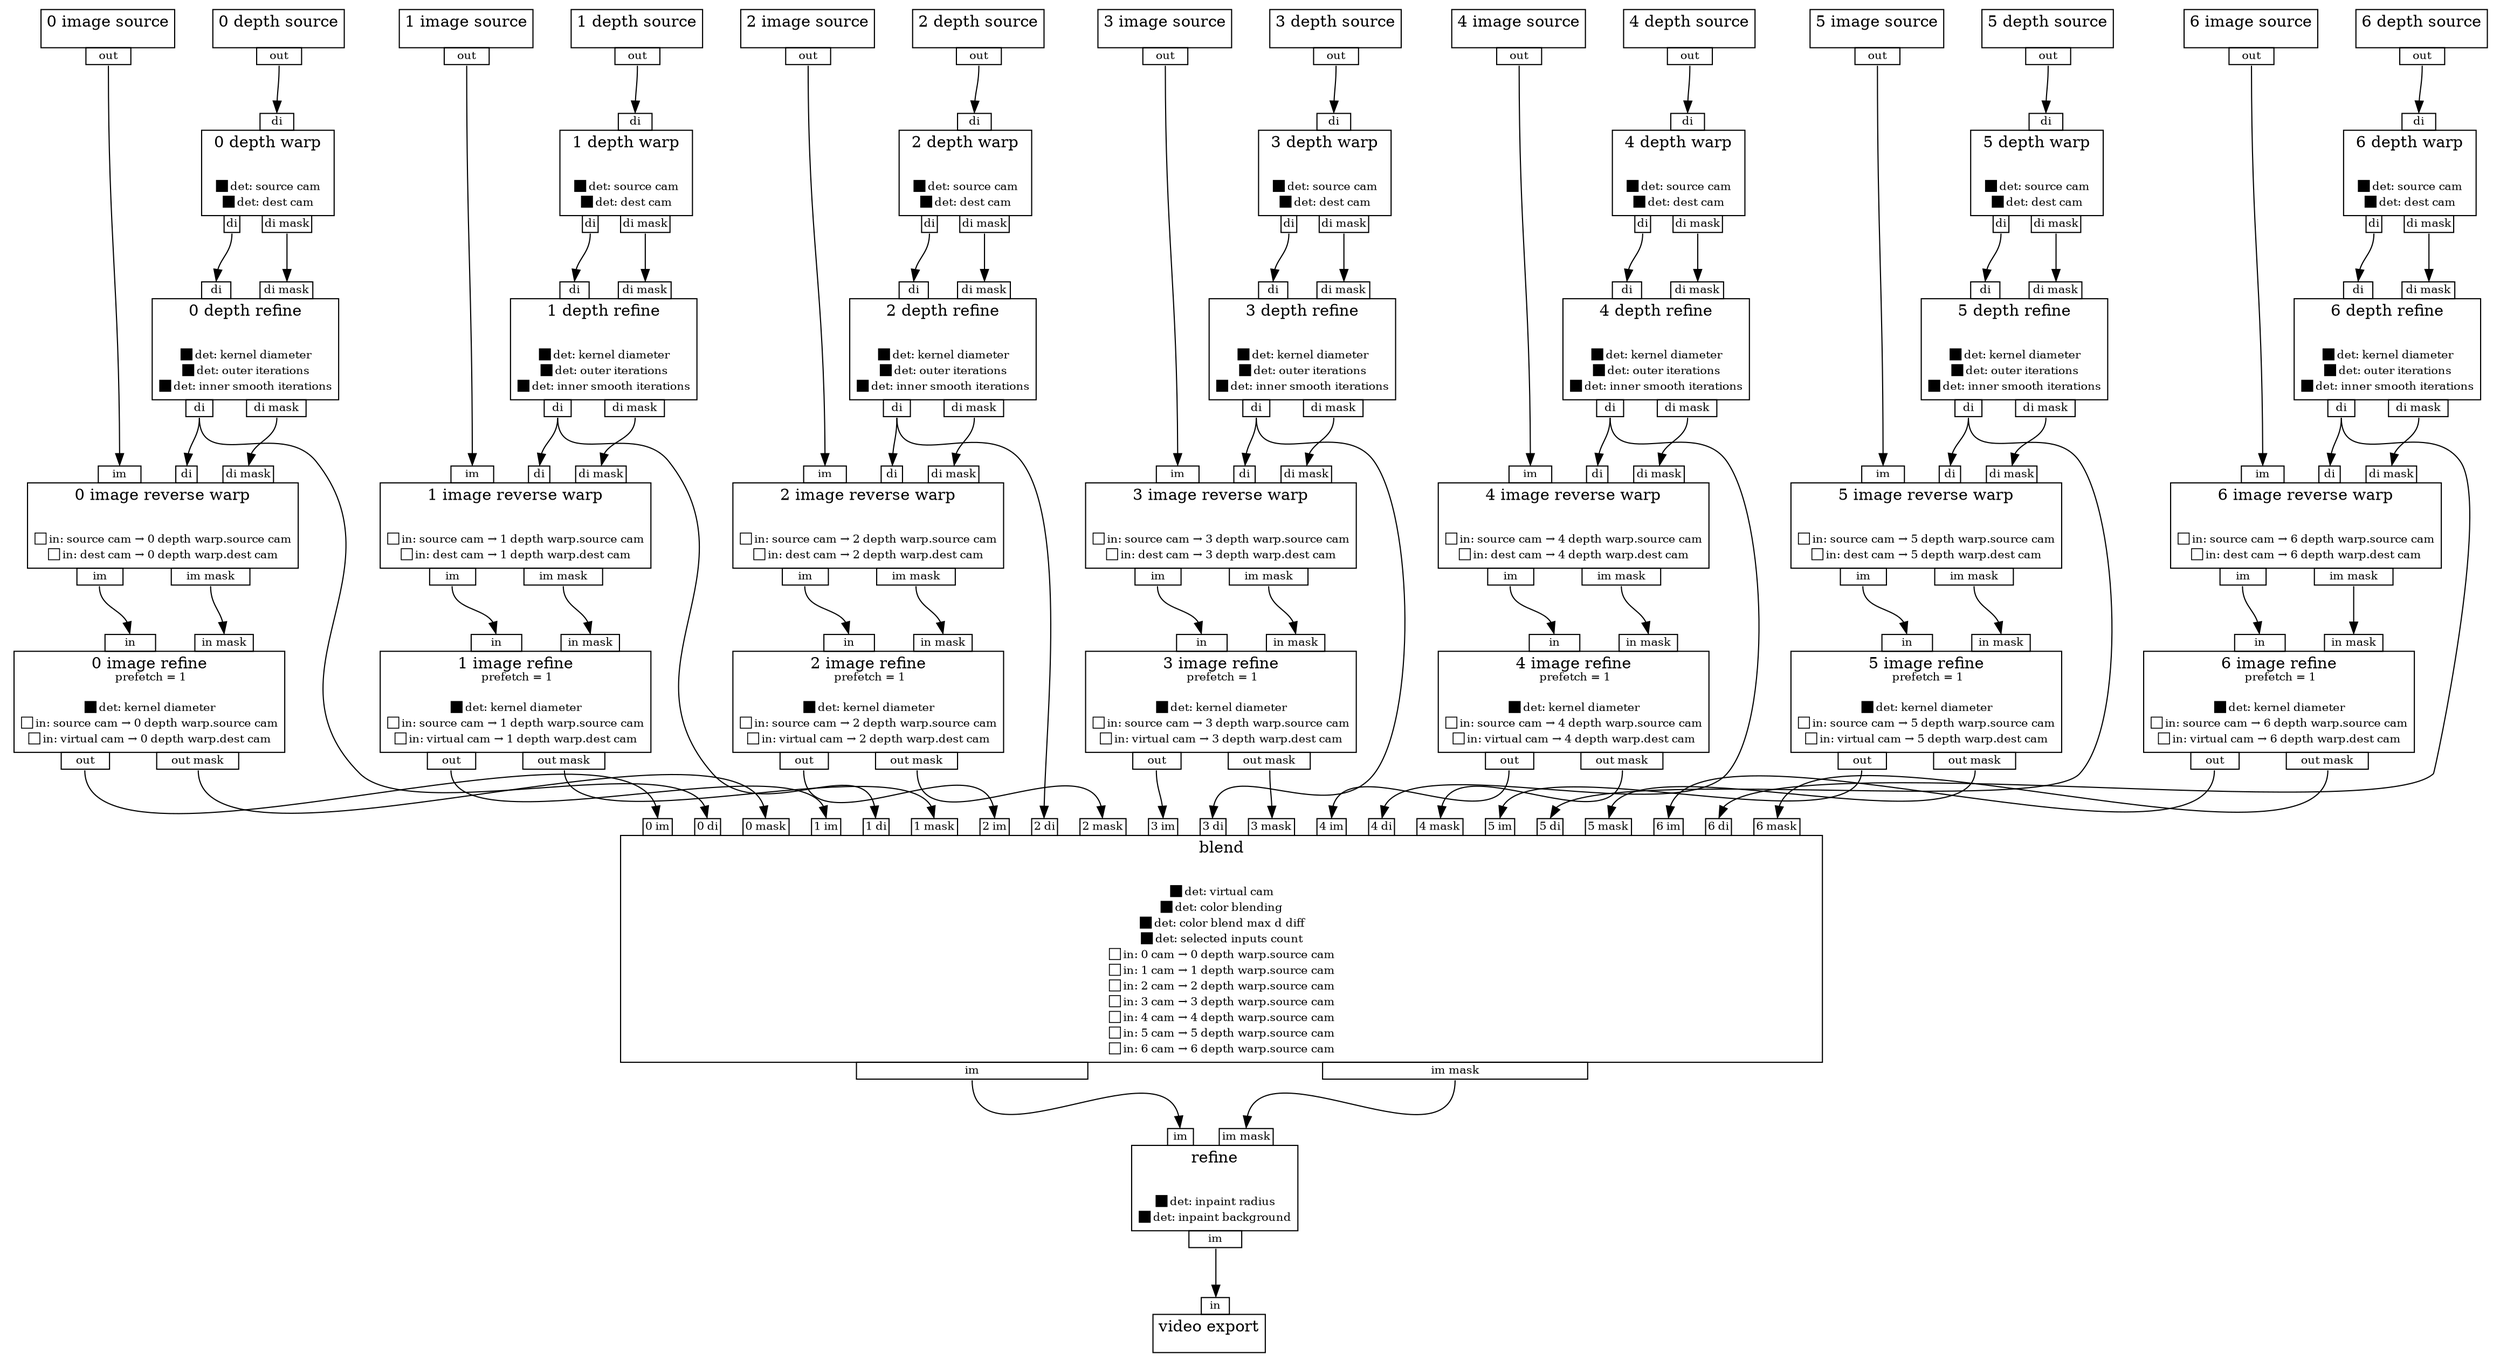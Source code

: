 digraph G{
	rankdir=TB
	filter0 [shape=plaintext label=<
<TABLE BORDER="0" CELLBORDER="0" CELLSPACING="0" CELLPADDING="0"><TR><TD WIDTH="20"></TD><TD BORDER="1" CELLPADDING="1" PORT="in1"><FONT POINT-SIZE="10">0 im</FONT></TD><TD WIDTH="20"></TD><TD BORDER="1" CELLPADDING="1" PORT="in2"><FONT POINT-SIZE="10">0 di</FONT></TD><TD WIDTH="20"></TD><TD BORDER="1" CELLPADDING="1" PORT="in3"><FONT POINT-SIZE="10">0 mask</FONT></TD><TD WIDTH="20"></TD><TD BORDER="1" CELLPADDING="1" PORT="in4"><FONT POINT-SIZE="10">1 im</FONT></TD><TD WIDTH="20"></TD><TD BORDER="1" CELLPADDING="1" PORT="in5"><FONT POINT-SIZE="10">1 di</FONT></TD><TD WIDTH="20"></TD><TD BORDER="1" CELLPADDING="1" PORT="in6"><FONT POINT-SIZE="10">1 mask</FONT></TD><TD WIDTH="20"></TD><TD BORDER="1" CELLPADDING="1" PORT="in7"><FONT POINT-SIZE="10">2 im</FONT></TD><TD WIDTH="20"></TD><TD BORDER="1" CELLPADDING="1" PORT="in8"><FONT POINT-SIZE="10">2 di</FONT></TD><TD WIDTH="20"></TD><TD BORDER="1" CELLPADDING="1" PORT="in9"><FONT POINT-SIZE="10">2 mask</FONT></TD><TD WIDTH="20"></TD><TD BORDER="1" CELLPADDING="1" PORT="in10"><FONT POINT-SIZE="10">3 im</FONT></TD><TD WIDTH="20"></TD><TD BORDER="1" CELLPADDING="1" PORT="in11"><FONT POINT-SIZE="10">3 di</FONT></TD><TD WIDTH="20"></TD><TD BORDER="1" CELLPADDING="1" PORT="in12"><FONT POINT-SIZE="10">3 mask</FONT></TD><TD WIDTH="20"></TD><TD BORDER="1" CELLPADDING="1" PORT="in13"><FONT POINT-SIZE="10">4 im</FONT></TD><TD WIDTH="20"></TD><TD BORDER="1" CELLPADDING="1" PORT="in14"><FONT POINT-SIZE="10">4 di</FONT></TD><TD WIDTH="20"></TD><TD BORDER="1" CELLPADDING="1" PORT="in15"><FONT POINT-SIZE="10">4 mask</FONT></TD><TD WIDTH="20"></TD><TD BORDER="1" CELLPADDING="1" PORT="in16"><FONT POINT-SIZE="10">5 im</FONT></TD><TD WIDTH="20"></TD><TD BORDER="1" CELLPADDING="1" PORT="in17"><FONT POINT-SIZE="10">5 di</FONT></TD><TD WIDTH="20"></TD><TD BORDER="1" CELLPADDING="1" PORT="in18"><FONT POINT-SIZE="10">5 mask</FONT></TD><TD WIDTH="20"></TD><TD BORDER="1" CELLPADDING="1" PORT="in19"><FONT POINT-SIZE="10">6 im</FONT></TD><TD WIDTH="20"></TD><TD BORDER="1" CELLPADDING="1" PORT="in20"><FONT POINT-SIZE="10">6 di</FONT></TD><TD WIDTH="20"></TD><TD BORDER="1" CELLPADDING="1" PORT="in21"><FONT POINT-SIZE="10">6 mask</FONT></TD><TD WIDTH="20"></TD></TR><TR><TD COLSPAN="43" BORDER="1" CELLPADDING="4">blend<BR/><FONT POINT-SIZE="10">&nbsp;</FONT><BR/><BR/>&#x25A0;<FONT POINT-SIZE="10">det: virtual cam</FONT><BR/>&#x25A0;<FONT POINT-SIZE="10">det: color blending</FONT><BR/>&#x25A0;<FONT POINT-SIZE="10">det: color blend max d diff</FONT><BR/>&#x25A0;<FONT POINT-SIZE="10">det: selected inputs count</FONT><BR/>&#x25A1;<FONT POINT-SIZE="10">in: 0 cam &#x2192; 0 depth warp.source cam</FONT><BR/>&#x25A1;<FONT POINT-SIZE="10">in: 1 cam &#x2192; 1 depth warp.source cam</FONT><BR/>&#x25A1;<FONT POINT-SIZE="10">in: 2 cam &#x2192; 2 depth warp.source cam</FONT><BR/>&#x25A1;<FONT POINT-SIZE="10">in: 3 cam &#x2192; 3 depth warp.source cam</FONT><BR/>&#x25A1;<FONT POINT-SIZE="10">in: 4 cam &#x2192; 4 depth warp.source cam</FONT><BR/>&#x25A1;<FONT POINT-SIZE="10">in: 5 cam &#x2192; 5 depth warp.source cam</FONT><BR/>&#x25A1;<FONT POINT-SIZE="10">in: 6 cam &#x2192; 6 depth warp.source cam</FONT><BR/></TD></TR><TR><TD COLSPAN="43" BORDER="0"><TABLE BORDER="0" CELLBORDER="0" CELLSPACING="0" CELLPADDING="0"><TR><TD WIDTH="20"></TD><TD BORDER="1" CELLPADDING="1" PORT="out22"><FONT POINT-SIZE="10">im</FONT></TD><TD WIDTH="20"></TD><TD BORDER="1" CELLPADDING="1" PORT="out23"><FONT POINT-SIZE="10">im mask</FONT></TD><TD WIDTH="20"></TD></TR></TABLE></TD></TR></TABLE>
>];
	filter24 [shape=plaintext label=<
<TABLE BORDER="0" CELLBORDER="0" CELLSPACING="0" CELLPADDING="0"><TR><TD COLSPAN="1" BORDER="1" CELLPADDING="4">0 image source<BR/><FONT POINT-SIZE="10">&nbsp;</FONT></TD></TR><TR><TD COLSPAN="1" BORDER="0"><TABLE BORDER="0" CELLBORDER="0" CELLSPACING="0" CELLPADDING="0"><TR><TD WIDTH="20"></TD><TD BORDER="1" CELLPADDING="1" PORT="out25"><FONT POINT-SIZE="10">out</FONT></TD><TD WIDTH="20"></TD></TR></TABLE></TD></TR></TABLE>
>];
	filter26 [shape=plaintext label=<
<TABLE BORDER="0" CELLBORDER="0" CELLSPACING="0" CELLPADDING="0"><TR><TD COLSPAN="1" BORDER="1" CELLPADDING="4">0 depth source<BR/><FONT POINT-SIZE="10">&nbsp;</FONT></TD></TR><TR><TD COLSPAN="1" BORDER="0"><TABLE BORDER="0" CELLBORDER="0" CELLSPACING="0" CELLPADDING="0"><TR><TD WIDTH="20"></TD><TD BORDER="1" CELLPADDING="1" PORT="out27"><FONT POINT-SIZE="10">out</FONT></TD><TD WIDTH="20"></TD></TR></TABLE></TD></TR></TABLE>
>];
	filter28 [shape=plaintext label=<
<TABLE BORDER="0" CELLBORDER="0" CELLSPACING="0" CELLPADDING="0"><TR><TD WIDTH="20"></TD><TD BORDER="1" CELLPADDING="1" PORT="in29"><FONT POINT-SIZE="10">di</FONT></TD><TD WIDTH="20"></TD></TR><TR><TD COLSPAN="3" BORDER="1" CELLPADDING="4">0 depth warp<BR/><FONT POINT-SIZE="10">&nbsp;</FONT><BR/><BR/>&#x25A0;<FONT POINT-SIZE="10">det: source cam</FONT><BR/>&#x25A0;<FONT POINT-SIZE="10">det: dest cam</FONT><BR/></TD></TR><TR><TD COLSPAN="3" BORDER="0"><TABLE BORDER="0" CELLBORDER="0" CELLSPACING="0" CELLPADDING="0"><TR><TD WIDTH="20"></TD><TD BORDER="1" CELLPADDING="1" PORT="out30"><FONT POINT-SIZE="10">di</FONT></TD><TD WIDTH="20"></TD><TD BORDER="1" CELLPADDING="1" PORT="out31"><FONT POINT-SIZE="10">di mask</FONT></TD><TD WIDTH="20"></TD></TR></TABLE></TD></TR></TABLE>
>];
	filter32 [shape=plaintext label=<
<TABLE BORDER="0" CELLBORDER="0" CELLSPACING="0" CELLPADDING="0"><TR><TD WIDTH="20"></TD><TD BORDER="1" CELLPADDING="1" PORT="in33"><FONT POINT-SIZE="10">di</FONT></TD><TD WIDTH="20"></TD><TD BORDER="1" CELLPADDING="1" PORT="in34"><FONT POINT-SIZE="10">di mask</FONT></TD><TD WIDTH="20"></TD></TR><TR><TD COLSPAN="5" BORDER="1" CELLPADDING="4">0 depth refine<BR/><FONT POINT-SIZE="10">&nbsp;</FONT><BR/><BR/>&#x25A0;<FONT POINT-SIZE="10">det: kernel diameter</FONT><BR/>&#x25A0;<FONT POINT-SIZE="10">det: outer iterations</FONT><BR/>&#x25A0;<FONT POINT-SIZE="10">det: inner smooth iterations</FONT><BR/></TD></TR><TR><TD COLSPAN="5" BORDER="0"><TABLE BORDER="0" CELLBORDER="0" CELLSPACING="0" CELLPADDING="0"><TR><TD WIDTH="20"></TD><TD BORDER="1" CELLPADDING="1" PORT="out35"><FONT POINT-SIZE="10">di</FONT></TD><TD WIDTH="20"></TD><TD BORDER="1" CELLPADDING="1" PORT="out36"><FONT POINT-SIZE="10">di mask</FONT></TD><TD WIDTH="20"></TD></TR></TABLE></TD></TR></TABLE>
>];
	filter37 [shape=plaintext label=<
<TABLE BORDER="0" CELLBORDER="0" CELLSPACING="0" CELLPADDING="0"><TR><TD WIDTH="20"></TD><TD BORDER="1" CELLPADDING="1" PORT="in38"><FONT POINT-SIZE="10">im</FONT></TD><TD WIDTH="20"></TD><TD BORDER="1" CELLPADDING="1" PORT="in39"><FONT POINT-SIZE="10">di</FONT></TD><TD WIDTH="20"></TD><TD BORDER="1" CELLPADDING="1" PORT="in40"><FONT POINT-SIZE="10">di mask</FONT></TD><TD WIDTH="20"></TD></TR><TR><TD COLSPAN="7" BORDER="1" CELLPADDING="4">0 image reverse warp<BR/><FONT POINT-SIZE="10">&nbsp;</FONT><BR/><BR/>&#x25A1;<FONT POINT-SIZE="10">in: source cam &#x2192; 0 depth warp.source cam</FONT><BR/>&#x25A1;<FONT POINT-SIZE="10">in: dest cam &#x2192; 0 depth warp.dest cam</FONT><BR/></TD></TR><TR><TD COLSPAN="7" BORDER="0"><TABLE BORDER="0" CELLBORDER="0" CELLSPACING="0" CELLPADDING="0"><TR><TD WIDTH="20"></TD><TD BORDER="1" CELLPADDING="1" PORT="out41"><FONT POINT-SIZE="10">im</FONT></TD><TD WIDTH="20"></TD><TD BORDER="1" CELLPADDING="1" PORT="out42"><FONT POINT-SIZE="10">im mask</FONT></TD><TD WIDTH="20"></TD></TR></TABLE></TD></TR></TABLE>
>];
	filter43 [shape=plaintext label=<
<TABLE BORDER="0" CELLBORDER="0" CELLSPACING="0" CELLPADDING="0"><TR><TD WIDTH="20"></TD><TD BORDER="1" CELLPADDING="1" PORT="in44"><FONT POINT-SIZE="10">in</FONT></TD><TD WIDTH="20"></TD><TD BORDER="1" CELLPADDING="1" PORT="in45"><FONT POINT-SIZE="10">in mask</FONT></TD><TD WIDTH="20"></TD></TR><TR><TD COLSPAN="5" BORDER="1" CELLPADDING="4">0 image refine<BR/><FONT POINT-SIZE="10">&nbsp;prefetch = 1</FONT><BR/><BR/>&#x25A0;<FONT POINT-SIZE="10">det: kernel diameter</FONT><BR/>&#x25A1;<FONT POINT-SIZE="10">in: source cam &#x2192; 0 depth warp.source cam</FONT><BR/>&#x25A1;<FONT POINT-SIZE="10">in: virtual cam &#x2192; 0 depth warp.dest cam</FONT><BR/></TD></TR><TR><TD COLSPAN="5" BORDER="0"><TABLE BORDER="0" CELLBORDER="0" CELLSPACING="0" CELLPADDING="0"><TR><TD WIDTH="20"></TD><TD BORDER="1" CELLPADDING="1" PORT="out46"><FONT POINT-SIZE="10">out</FONT></TD><TD WIDTH="20"></TD><TD BORDER="1" CELLPADDING="1" PORT="out47"><FONT POINT-SIZE="10">out mask</FONT></TD><TD WIDTH="20"></TD></TR></TABLE></TD></TR></TABLE>
>];
	filter48 [shape=plaintext label=<
<TABLE BORDER="0" CELLBORDER="0" CELLSPACING="0" CELLPADDING="0"><TR><TD COLSPAN="1" BORDER="1" CELLPADDING="4">1 image source<BR/><FONT POINT-SIZE="10">&nbsp;</FONT></TD></TR><TR><TD COLSPAN="1" BORDER="0"><TABLE BORDER="0" CELLBORDER="0" CELLSPACING="0" CELLPADDING="0"><TR><TD WIDTH="20"></TD><TD BORDER="1" CELLPADDING="1" PORT="out49"><FONT POINT-SIZE="10">out</FONT></TD><TD WIDTH="20"></TD></TR></TABLE></TD></TR></TABLE>
>];
	filter50 [shape=plaintext label=<
<TABLE BORDER="0" CELLBORDER="0" CELLSPACING="0" CELLPADDING="0"><TR><TD COLSPAN="1" BORDER="1" CELLPADDING="4">1 depth source<BR/><FONT POINT-SIZE="10">&nbsp;</FONT></TD></TR><TR><TD COLSPAN="1" BORDER="0"><TABLE BORDER="0" CELLBORDER="0" CELLSPACING="0" CELLPADDING="0"><TR><TD WIDTH="20"></TD><TD BORDER="1" CELLPADDING="1" PORT="out51"><FONT POINT-SIZE="10">out</FONT></TD><TD WIDTH="20"></TD></TR></TABLE></TD></TR></TABLE>
>];
	filter52 [shape=plaintext label=<
<TABLE BORDER="0" CELLBORDER="0" CELLSPACING="0" CELLPADDING="0"><TR><TD WIDTH="20"></TD><TD BORDER="1" CELLPADDING="1" PORT="in53"><FONT POINT-SIZE="10">di</FONT></TD><TD WIDTH="20"></TD></TR><TR><TD COLSPAN="3" BORDER="1" CELLPADDING="4">1 depth warp<BR/><FONT POINT-SIZE="10">&nbsp;</FONT><BR/><BR/>&#x25A0;<FONT POINT-SIZE="10">det: source cam</FONT><BR/>&#x25A0;<FONT POINT-SIZE="10">det: dest cam</FONT><BR/></TD></TR><TR><TD COLSPAN="3" BORDER="0"><TABLE BORDER="0" CELLBORDER="0" CELLSPACING="0" CELLPADDING="0"><TR><TD WIDTH="20"></TD><TD BORDER="1" CELLPADDING="1" PORT="out54"><FONT POINT-SIZE="10">di</FONT></TD><TD WIDTH="20"></TD><TD BORDER="1" CELLPADDING="1" PORT="out55"><FONT POINT-SIZE="10">di mask</FONT></TD><TD WIDTH="20"></TD></TR></TABLE></TD></TR></TABLE>
>];
	filter56 [shape=plaintext label=<
<TABLE BORDER="0" CELLBORDER="0" CELLSPACING="0" CELLPADDING="0"><TR><TD WIDTH="20"></TD><TD BORDER="1" CELLPADDING="1" PORT="in57"><FONT POINT-SIZE="10">di</FONT></TD><TD WIDTH="20"></TD><TD BORDER="1" CELLPADDING="1" PORT="in58"><FONT POINT-SIZE="10">di mask</FONT></TD><TD WIDTH="20"></TD></TR><TR><TD COLSPAN="5" BORDER="1" CELLPADDING="4">1 depth refine<BR/><FONT POINT-SIZE="10">&nbsp;</FONT><BR/><BR/>&#x25A0;<FONT POINT-SIZE="10">det: kernel diameter</FONT><BR/>&#x25A0;<FONT POINT-SIZE="10">det: outer iterations</FONT><BR/>&#x25A0;<FONT POINT-SIZE="10">det: inner smooth iterations</FONT><BR/></TD></TR><TR><TD COLSPAN="5" BORDER="0"><TABLE BORDER="0" CELLBORDER="0" CELLSPACING="0" CELLPADDING="0"><TR><TD WIDTH="20"></TD><TD BORDER="1" CELLPADDING="1" PORT="out59"><FONT POINT-SIZE="10">di</FONT></TD><TD WIDTH="20"></TD><TD BORDER="1" CELLPADDING="1" PORT="out60"><FONT POINT-SIZE="10">di mask</FONT></TD><TD WIDTH="20"></TD></TR></TABLE></TD></TR></TABLE>
>];
	filter61 [shape=plaintext label=<
<TABLE BORDER="0" CELLBORDER="0" CELLSPACING="0" CELLPADDING="0"><TR><TD WIDTH="20"></TD><TD BORDER="1" CELLPADDING="1" PORT="in62"><FONT POINT-SIZE="10">im</FONT></TD><TD WIDTH="20"></TD><TD BORDER="1" CELLPADDING="1" PORT="in63"><FONT POINT-SIZE="10">di</FONT></TD><TD WIDTH="20"></TD><TD BORDER="1" CELLPADDING="1" PORT="in64"><FONT POINT-SIZE="10">di mask</FONT></TD><TD WIDTH="20"></TD></TR><TR><TD COLSPAN="7" BORDER="1" CELLPADDING="4">1 image reverse warp<BR/><FONT POINT-SIZE="10">&nbsp;</FONT><BR/><BR/>&#x25A1;<FONT POINT-SIZE="10">in: source cam &#x2192; 1 depth warp.source cam</FONT><BR/>&#x25A1;<FONT POINT-SIZE="10">in: dest cam &#x2192; 1 depth warp.dest cam</FONT><BR/></TD></TR><TR><TD COLSPAN="7" BORDER="0"><TABLE BORDER="0" CELLBORDER="0" CELLSPACING="0" CELLPADDING="0"><TR><TD WIDTH="20"></TD><TD BORDER="1" CELLPADDING="1" PORT="out65"><FONT POINT-SIZE="10">im</FONT></TD><TD WIDTH="20"></TD><TD BORDER="1" CELLPADDING="1" PORT="out66"><FONT POINT-SIZE="10">im mask</FONT></TD><TD WIDTH="20"></TD></TR></TABLE></TD></TR></TABLE>
>];
	filter67 [shape=plaintext label=<
<TABLE BORDER="0" CELLBORDER="0" CELLSPACING="0" CELLPADDING="0"><TR><TD WIDTH="20"></TD><TD BORDER="1" CELLPADDING="1" PORT="in68"><FONT POINT-SIZE="10">in</FONT></TD><TD WIDTH="20"></TD><TD BORDER="1" CELLPADDING="1" PORT="in69"><FONT POINT-SIZE="10">in mask</FONT></TD><TD WIDTH="20"></TD></TR><TR><TD COLSPAN="5" BORDER="1" CELLPADDING="4">1 image refine<BR/><FONT POINT-SIZE="10">&nbsp;prefetch = 1</FONT><BR/><BR/>&#x25A0;<FONT POINT-SIZE="10">det: kernel diameter</FONT><BR/>&#x25A1;<FONT POINT-SIZE="10">in: source cam &#x2192; 1 depth warp.source cam</FONT><BR/>&#x25A1;<FONT POINT-SIZE="10">in: virtual cam &#x2192; 1 depth warp.dest cam</FONT><BR/></TD></TR><TR><TD COLSPAN="5" BORDER="0"><TABLE BORDER="0" CELLBORDER="0" CELLSPACING="0" CELLPADDING="0"><TR><TD WIDTH="20"></TD><TD BORDER="1" CELLPADDING="1" PORT="out70"><FONT POINT-SIZE="10">out</FONT></TD><TD WIDTH="20"></TD><TD BORDER="1" CELLPADDING="1" PORT="out71"><FONT POINT-SIZE="10">out mask</FONT></TD><TD WIDTH="20"></TD></TR></TABLE></TD></TR></TABLE>
>];
	filter72 [shape=plaintext label=<
<TABLE BORDER="0" CELLBORDER="0" CELLSPACING="0" CELLPADDING="0"><TR><TD COLSPAN="1" BORDER="1" CELLPADDING="4">2 image source<BR/><FONT POINT-SIZE="10">&nbsp;</FONT></TD></TR><TR><TD COLSPAN="1" BORDER="0"><TABLE BORDER="0" CELLBORDER="0" CELLSPACING="0" CELLPADDING="0"><TR><TD WIDTH="20"></TD><TD BORDER="1" CELLPADDING="1" PORT="out73"><FONT POINT-SIZE="10">out</FONT></TD><TD WIDTH="20"></TD></TR></TABLE></TD></TR></TABLE>
>];
	filter74 [shape=plaintext label=<
<TABLE BORDER="0" CELLBORDER="0" CELLSPACING="0" CELLPADDING="0"><TR><TD COLSPAN="1" BORDER="1" CELLPADDING="4">2 depth source<BR/><FONT POINT-SIZE="10">&nbsp;</FONT></TD></TR><TR><TD COLSPAN="1" BORDER="0"><TABLE BORDER="0" CELLBORDER="0" CELLSPACING="0" CELLPADDING="0"><TR><TD WIDTH="20"></TD><TD BORDER="1" CELLPADDING="1" PORT="out75"><FONT POINT-SIZE="10">out</FONT></TD><TD WIDTH="20"></TD></TR></TABLE></TD></TR></TABLE>
>];
	filter76 [shape=plaintext label=<
<TABLE BORDER="0" CELLBORDER="0" CELLSPACING="0" CELLPADDING="0"><TR><TD WIDTH="20"></TD><TD BORDER="1" CELLPADDING="1" PORT="in77"><FONT POINT-SIZE="10">di</FONT></TD><TD WIDTH="20"></TD></TR><TR><TD COLSPAN="3" BORDER="1" CELLPADDING="4">2 depth warp<BR/><FONT POINT-SIZE="10">&nbsp;</FONT><BR/><BR/>&#x25A0;<FONT POINT-SIZE="10">det: source cam</FONT><BR/>&#x25A0;<FONT POINT-SIZE="10">det: dest cam</FONT><BR/></TD></TR><TR><TD COLSPAN="3" BORDER="0"><TABLE BORDER="0" CELLBORDER="0" CELLSPACING="0" CELLPADDING="0"><TR><TD WIDTH="20"></TD><TD BORDER="1" CELLPADDING="1" PORT="out78"><FONT POINT-SIZE="10">di</FONT></TD><TD WIDTH="20"></TD><TD BORDER="1" CELLPADDING="1" PORT="out79"><FONT POINT-SIZE="10">di mask</FONT></TD><TD WIDTH="20"></TD></TR></TABLE></TD></TR></TABLE>
>];
	filter80 [shape=plaintext label=<
<TABLE BORDER="0" CELLBORDER="0" CELLSPACING="0" CELLPADDING="0"><TR><TD WIDTH="20"></TD><TD BORDER="1" CELLPADDING="1" PORT="in81"><FONT POINT-SIZE="10">di</FONT></TD><TD WIDTH="20"></TD><TD BORDER="1" CELLPADDING="1" PORT="in82"><FONT POINT-SIZE="10">di mask</FONT></TD><TD WIDTH="20"></TD></TR><TR><TD COLSPAN="5" BORDER="1" CELLPADDING="4">2 depth refine<BR/><FONT POINT-SIZE="10">&nbsp;</FONT><BR/><BR/>&#x25A0;<FONT POINT-SIZE="10">det: kernel diameter</FONT><BR/>&#x25A0;<FONT POINT-SIZE="10">det: outer iterations</FONT><BR/>&#x25A0;<FONT POINT-SIZE="10">det: inner smooth iterations</FONT><BR/></TD></TR><TR><TD COLSPAN="5" BORDER="0"><TABLE BORDER="0" CELLBORDER="0" CELLSPACING="0" CELLPADDING="0"><TR><TD WIDTH="20"></TD><TD BORDER="1" CELLPADDING="1" PORT="out83"><FONT POINT-SIZE="10">di</FONT></TD><TD WIDTH="20"></TD><TD BORDER="1" CELLPADDING="1" PORT="out84"><FONT POINT-SIZE="10">di mask</FONT></TD><TD WIDTH="20"></TD></TR></TABLE></TD></TR></TABLE>
>];
	filter85 [shape=plaintext label=<
<TABLE BORDER="0" CELLBORDER="0" CELLSPACING="0" CELLPADDING="0"><TR><TD WIDTH="20"></TD><TD BORDER="1" CELLPADDING="1" PORT="in86"><FONT POINT-SIZE="10">im</FONT></TD><TD WIDTH="20"></TD><TD BORDER="1" CELLPADDING="1" PORT="in87"><FONT POINT-SIZE="10">di</FONT></TD><TD WIDTH="20"></TD><TD BORDER="1" CELLPADDING="1" PORT="in88"><FONT POINT-SIZE="10">di mask</FONT></TD><TD WIDTH="20"></TD></TR><TR><TD COLSPAN="7" BORDER="1" CELLPADDING="4">2 image reverse warp<BR/><FONT POINT-SIZE="10">&nbsp;</FONT><BR/><BR/>&#x25A1;<FONT POINT-SIZE="10">in: source cam &#x2192; 2 depth warp.source cam</FONT><BR/>&#x25A1;<FONT POINT-SIZE="10">in: dest cam &#x2192; 2 depth warp.dest cam</FONT><BR/></TD></TR><TR><TD COLSPAN="7" BORDER="0"><TABLE BORDER="0" CELLBORDER="0" CELLSPACING="0" CELLPADDING="0"><TR><TD WIDTH="20"></TD><TD BORDER="1" CELLPADDING="1" PORT="out89"><FONT POINT-SIZE="10">im</FONT></TD><TD WIDTH="20"></TD><TD BORDER="1" CELLPADDING="1" PORT="out90"><FONT POINT-SIZE="10">im mask</FONT></TD><TD WIDTH="20"></TD></TR></TABLE></TD></TR></TABLE>
>];
	filter91 [shape=plaintext label=<
<TABLE BORDER="0" CELLBORDER="0" CELLSPACING="0" CELLPADDING="0"><TR><TD WIDTH="20"></TD><TD BORDER="1" CELLPADDING="1" PORT="in92"><FONT POINT-SIZE="10">in</FONT></TD><TD WIDTH="20"></TD><TD BORDER="1" CELLPADDING="1" PORT="in93"><FONT POINT-SIZE="10">in mask</FONT></TD><TD WIDTH="20"></TD></TR><TR><TD COLSPAN="5" BORDER="1" CELLPADDING="4">2 image refine<BR/><FONT POINT-SIZE="10">&nbsp;prefetch = 1</FONT><BR/><BR/>&#x25A0;<FONT POINT-SIZE="10">det: kernel diameter</FONT><BR/>&#x25A1;<FONT POINT-SIZE="10">in: source cam &#x2192; 2 depth warp.source cam</FONT><BR/>&#x25A1;<FONT POINT-SIZE="10">in: virtual cam &#x2192; 2 depth warp.dest cam</FONT><BR/></TD></TR><TR><TD COLSPAN="5" BORDER="0"><TABLE BORDER="0" CELLBORDER="0" CELLSPACING="0" CELLPADDING="0"><TR><TD WIDTH="20"></TD><TD BORDER="1" CELLPADDING="1" PORT="out94"><FONT POINT-SIZE="10">out</FONT></TD><TD WIDTH="20"></TD><TD BORDER="1" CELLPADDING="1" PORT="out95"><FONT POINT-SIZE="10">out mask</FONT></TD><TD WIDTH="20"></TD></TR></TABLE></TD></TR></TABLE>
>];
	filter96 [shape=plaintext label=<
<TABLE BORDER="0" CELLBORDER="0" CELLSPACING="0" CELLPADDING="0"><TR><TD COLSPAN="1" BORDER="1" CELLPADDING="4">3 image source<BR/><FONT POINT-SIZE="10">&nbsp;</FONT></TD></TR><TR><TD COLSPAN="1" BORDER="0"><TABLE BORDER="0" CELLBORDER="0" CELLSPACING="0" CELLPADDING="0"><TR><TD WIDTH="20"></TD><TD BORDER="1" CELLPADDING="1" PORT="out97"><FONT POINT-SIZE="10">out</FONT></TD><TD WIDTH="20"></TD></TR></TABLE></TD></TR></TABLE>
>];
	filter98 [shape=plaintext label=<
<TABLE BORDER="0" CELLBORDER="0" CELLSPACING="0" CELLPADDING="0"><TR><TD COLSPAN="1" BORDER="1" CELLPADDING="4">3 depth source<BR/><FONT POINT-SIZE="10">&nbsp;</FONT></TD></TR><TR><TD COLSPAN="1" BORDER="0"><TABLE BORDER="0" CELLBORDER="0" CELLSPACING="0" CELLPADDING="0"><TR><TD WIDTH="20"></TD><TD BORDER="1" CELLPADDING="1" PORT="out99"><FONT POINT-SIZE="10">out</FONT></TD><TD WIDTH="20"></TD></TR></TABLE></TD></TR></TABLE>
>];
	filter100 [shape=plaintext label=<
<TABLE BORDER="0" CELLBORDER="0" CELLSPACING="0" CELLPADDING="0"><TR><TD WIDTH="20"></TD><TD BORDER="1" CELLPADDING="1" PORT="in101"><FONT POINT-SIZE="10">di</FONT></TD><TD WIDTH="20"></TD></TR><TR><TD COLSPAN="3" BORDER="1" CELLPADDING="4">3 depth warp<BR/><FONT POINT-SIZE="10">&nbsp;</FONT><BR/><BR/>&#x25A0;<FONT POINT-SIZE="10">det: source cam</FONT><BR/>&#x25A0;<FONT POINT-SIZE="10">det: dest cam</FONT><BR/></TD></TR><TR><TD COLSPAN="3" BORDER="0"><TABLE BORDER="0" CELLBORDER="0" CELLSPACING="0" CELLPADDING="0"><TR><TD WIDTH="20"></TD><TD BORDER="1" CELLPADDING="1" PORT="out102"><FONT POINT-SIZE="10">di</FONT></TD><TD WIDTH="20"></TD><TD BORDER="1" CELLPADDING="1" PORT="out103"><FONT POINT-SIZE="10">di mask</FONT></TD><TD WIDTH="20"></TD></TR></TABLE></TD></TR></TABLE>
>];
	filter104 [shape=plaintext label=<
<TABLE BORDER="0" CELLBORDER="0" CELLSPACING="0" CELLPADDING="0"><TR><TD WIDTH="20"></TD><TD BORDER="1" CELLPADDING="1" PORT="in105"><FONT POINT-SIZE="10">di</FONT></TD><TD WIDTH="20"></TD><TD BORDER="1" CELLPADDING="1" PORT="in106"><FONT POINT-SIZE="10">di mask</FONT></TD><TD WIDTH="20"></TD></TR><TR><TD COLSPAN="5" BORDER="1" CELLPADDING="4">3 depth refine<BR/><FONT POINT-SIZE="10">&nbsp;</FONT><BR/><BR/>&#x25A0;<FONT POINT-SIZE="10">det: kernel diameter</FONT><BR/>&#x25A0;<FONT POINT-SIZE="10">det: outer iterations</FONT><BR/>&#x25A0;<FONT POINT-SIZE="10">det: inner smooth iterations</FONT><BR/></TD></TR><TR><TD COLSPAN="5" BORDER="0"><TABLE BORDER="0" CELLBORDER="0" CELLSPACING="0" CELLPADDING="0"><TR><TD WIDTH="20"></TD><TD BORDER="1" CELLPADDING="1" PORT="out107"><FONT POINT-SIZE="10">di</FONT></TD><TD WIDTH="20"></TD><TD BORDER="1" CELLPADDING="1" PORT="out108"><FONT POINT-SIZE="10">di mask</FONT></TD><TD WIDTH="20"></TD></TR></TABLE></TD></TR></TABLE>
>];
	filter109 [shape=plaintext label=<
<TABLE BORDER="0" CELLBORDER="0" CELLSPACING="0" CELLPADDING="0"><TR><TD WIDTH="20"></TD><TD BORDER="1" CELLPADDING="1" PORT="in110"><FONT POINT-SIZE="10">im</FONT></TD><TD WIDTH="20"></TD><TD BORDER="1" CELLPADDING="1" PORT="in111"><FONT POINT-SIZE="10">di</FONT></TD><TD WIDTH="20"></TD><TD BORDER="1" CELLPADDING="1" PORT="in112"><FONT POINT-SIZE="10">di mask</FONT></TD><TD WIDTH="20"></TD></TR><TR><TD COLSPAN="7" BORDER="1" CELLPADDING="4">3 image reverse warp<BR/><FONT POINT-SIZE="10">&nbsp;</FONT><BR/><BR/>&#x25A1;<FONT POINT-SIZE="10">in: source cam &#x2192; 3 depth warp.source cam</FONT><BR/>&#x25A1;<FONT POINT-SIZE="10">in: dest cam &#x2192; 3 depth warp.dest cam</FONT><BR/></TD></TR><TR><TD COLSPAN="7" BORDER="0"><TABLE BORDER="0" CELLBORDER="0" CELLSPACING="0" CELLPADDING="0"><TR><TD WIDTH="20"></TD><TD BORDER="1" CELLPADDING="1" PORT="out113"><FONT POINT-SIZE="10">im</FONT></TD><TD WIDTH="20"></TD><TD BORDER="1" CELLPADDING="1" PORT="out114"><FONT POINT-SIZE="10">im mask</FONT></TD><TD WIDTH="20"></TD></TR></TABLE></TD></TR></TABLE>
>];
	filter115 [shape=plaintext label=<
<TABLE BORDER="0" CELLBORDER="0" CELLSPACING="0" CELLPADDING="0"><TR><TD WIDTH="20"></TD><TD BORDER="1" CELLPADDING="1" PORT="in116"><FONT POINT-SIZE="10">in</FONT></TD><TD WIDTH="20"></TD><TD BORDER="1" CELLPADDING="1" PORT="in117"><FONT POINT-SIZE="10">in mask</FONT></TD><TD WIDTH="20"></TD></TR><TR><TD COLSPAN="5" BORDER="1" CELLPADDING="4">3 image refine<BR/><FONT POINT-SIZE="10">&nbsp;prefetch = 1</FONT><BR/><BR/>&#x25A0;<FONT POINT-SIZE="10">det: kernel diameter</FONT><BR/>&#x25A1;<FONT POINT-SIZE="10">in: source cam &#x2192; 3 depth warp.source cam</FONT><BR/>&#x25A1;<FONT POINT-SIZE="10">in: virtual cam &#x2192; 3 depth warp.dest cam</FONT><BR/></TD></TR><TR><TD COLSPAN="5" BORDER="0"><TABLE BORDER="0" CELLBORDER="0" CELLSPACING="0" CELLPADDING="0"><TR><TD WIDTH="20"></TD><TD BORDER="1" CELLPADDING="1" PORT="out118"><FONT POINT-SIZE="10">out</FONT></TD><TD WIDTH="20"></TD><TD BORDER="1" CELLPADDING="1" PORT="out119"><FONT POINT-SIZE="10">out mask</FONT></TD><TD WIDTH="20"></TD></TR></TABLE></TD></TR></TABLE>
>];
	filter120 [shape=plaintext label=<
<TABLE BORDER="0" CELLBORDER="0" CELLSPACING="0" CELLPADDING="0"><TR><TD COLSPAN="1" BORDER="1" CELLPADDING="4">4 image source<BR/><FONT POINT-SIZE="10">&nbsp;</FONT></TD></TR><TR><TD COLSPAN="1" BORDER="0"><TABLE BORDER="0" CELLBORDER="0" CELLSPACING="0" CELLPADDING="0"><TR><TD WIDTH="20"></TD><TD BORDER="1" CELLPADDING="1" PORT="out121"><FONT POINT-SIZE="10">out</FONT></TD><TD WIDTH="20"></TD></TR></TABLE></TD></TR></TABLE>
>];
	filter122 [shape=plaintext label=<
<TABLE BORDER="0" CELLBORDER="0" CELLSPACING="0" CELLPADDING="0"><TR><TD COLSPAN="1" BORDER="1" CELLPADDING="4">4 depth source<BR/><FONT POINT-SIZE="10">&nbsp;</FONT></TD></TR><TR><TD COLSPAN="1" BORDER="0"><TABLE BORDER="0" CELLBORDER="0" CELLSPACING="0" CELLPADDING="0"><TR><TD WIDTH="20"></TD><TD BORDER="1" CELLPADDING="1" PORT="out123"><FONT POINT-SIZE="10">out</FONT></TD><TD WIDTH="20"></TD></TR></TABLE></TD></TR></TABLE>
>];
	filter124 [shape=plaintext label=<
<TABLE BORDER="0" CELLBORDER="0" CELLSPACING="0" CELLPADDING="0"><TR><TD WIDTH="20"></TD><TD BORDER="1" CELLPADDING="1" PORT="in125"><FONT POINT-SIZE="10">di</FONT></TD><TD WIDTH="20"></TD></TR><TR><TD COLSPAN="3" BORDER="1" CELLPADDING="4">4 depth warp<BR/><FONT POINT-SIZE="10">&nbsp;</FONT><BR/><BR/>&#x25A0;<FONT POINT-SIZE="10">det: source cam</FONT><BR/>&#x25A0;<FONT POINT-SIZE="10">det: dest cam</FONT><BR/></TD></TR><TR><TD COLSPAN="3" BORDER="0"><TABLE BORDER="0" CELLBORDER="0" CELLSPACING="0" CELLPADDING="0"><TR><TD WIDTH="20"></TD><TD BORDER="1" CELLPADDING="1" PORT="out126"><FONT POINT-SIZE="10">di</FONT></TD><TD WIDTH="20"></TD><TD BORDER="1" CELLPADDING="1" PORT="out127"><FONT POINT-SIZE="10">di mask</FONT></TD><TD WIDTH="20"></TD></TR></TABLE></TD></TR></TABLE>
>];
	filter128 [shape=plaintext label=<
<TABLE BORDER="0" CELLBORDER="0" CELLSPACING="0" CELLPADDING="0"><TR><TD WIDTH="20"></TD><TD BORDER="1" CELLPADDING="1" PORT="in129"><FONT POINT-SIZE="10">di</FONT></TD><TD WIDTH="20"></TD><TD BORDER="1" CELLPADDING="1" PORT="in130"><FONT POINT-SIZE="10">di mask</FONT></TD><TD WIDTH="20"></TD></TR><TR><TD COLSPAN="5" BORDER="1" CELLPADDING="4">4 depth refine<BR/><FONT POINT-SIZE="10">&nbsp;</FONT><BR/><BR/>&#x25A0;<FONT POINT-SIZE="10">det: kernel diameter</FONT><BR/>&#x25A0;<FONT POINT-SIZE="10">det: outer iterations</FONT><BR/>&#x25A0;<FONT POINT-SIZE="10">det: inner smooth iterations</FONT><BR/></TD></TR><TR><TD COLSPAN="5" BORDER="0"><TABLE BORDER="0" CELLBORDER="0" CELLSPACING="0" CELLPADDING="0"><TR><TD WIDTH="20"></TD><TD BORDER="1" CELLPADDING="1" PORT="out131"><FONT POINT-SIZE="10">di</FONT></TD><TD WIDTH="20"></TD><TD BORDER="1" CELLPADDING="1" PORT="out132"><FONT POINT-SIZE="10">di mask</FONT></TD><TD WIDTH="20"></TD></TR></TABLE></TD></TR></TABLE>
>];
	filter133 [shape=plaintext label=<
<TABLE BORDER="0" CELLBORDER="0" CELLSPACING="0" CELLPADDING="0"><TR><TD WIDTH="20"></TD><TD BORDER="1" CELLPADDING="1" PORT="in134"><FONT POINT-SIZE="10">im</FONT></TD><TD WIDTH="20"></TD><TD BORDER="1" CELLPADDING="1" PORT="in135"><FONT POINT-SIZE="10">di</FONT></TD><TD WIDTH="20"></TD><TD BORDER="1" CELLPADDING="1" PORT="in136"><FONT POINT-SIZE="10">di mask</FONT></TD><TD WIDTH="20"></TD></TR><TR><TD COLSPAN="7" BORDER="1" CELLPADDING="4">4 image reverse warp<BR/><FONT POINT-SIZE="10">&nbsp;</FONT><BR/><BR/>&#x25A1;<FONT POINT-SIZE="10">in: source cam &#x2192; 4 depth warp.source cam</FONT><BR/>&#x25A1;<FONT POINT-SIZE="10">in: dest cam &#x2192; 4 depth warp.dest cam</FONT><BR/></TD></TR><TR><TD COLSPAN="7" BORDER="0"><TABLE BORDER="0" CELLBORDER="0" CELLSPACING="0" CELLPADDING="0"><TR><TD WIDTH="20"></TD><TD BORDER="1" CELLPADDING="1" PORT="out137"><FONT POINT-SIZE="10">im</FONT></TD><TD WIDTH="20"></TD><TD BORDER="1" CELLPADDING="1" PORT="out138"><FONT POINT-SIZE="10">im mask</FONT></TD><TD WIDTH="20"></TD></TR></TABLE></TD></TR></TABLE>
>];
	filter139 [shape=plaintext label=<
<TABLE BORDER="0" CELLBORDER="0" CELLSPACING="0" CELLPADDING="0"><TR><TD WIDTH="20"></TD><TD BORDER="1" CELLPADDING="1" PORT="in140"><FONT POINT-SIZE="10">in</FONT></TD><TD WIDTH="20"></TD><TD BORDER="1" CELLPADDING="1" PORT="in141"><FONT POINT-SIZE="10">in mask</FONT></TD><TD WIDTH="20"></TD></TR><TR><TD COLSPAN="5" BORDER="1" CELLPADDING="4">4 image refine<BR/><FONT POINT-SIZE="10">&nbsp;prefetch = 1</FONT><BR/><BR/>&#x25A0;<FONT POINT-SIZE="10">det: kernel diameter</FONT><BR/>&#x25A1;<FONT POINT-SIZE="10">in: source cam &#x2192; 4 depth warp.source cam</FONT><BR/>&#x25A1;<FONT POINT-SIZE="10">in: virtual cam &#x2192; 4 depth warp.dest cam</FONT><BR/></TD></TR><TR><TD COLSPAN="5" BORDER="0"><TABLE BORDER="0" CELLBORDER="0" CELLSPACING="0" CELLPADDING="0"><TR><TD WIDTH="20"></TD><TD BORDER="1" CELLPADDING="1" PORT="out142"><FONT POINT-SIZE="10">out</FONT></TD><TD WIDTH="20"></TD><TD BORDER="1" CELLPADDING="1" PORT="out143"><FONT POINT-SIZE="10">out mask</FONT></TD><TD WIDTH="20"></TD></TR></TABLE></TD></TR></TABLE>
>];
	filter144 [shape=plaintext label=<
<TABLE BORDER="0" CELLBORDER="0" CELLSPACING="0" CELLPADDING="0"><TR><TD COLSPAN="1" BORDER="1" CELLPADDING="4">5 image source<BR/><FONT POINT-SIZE="10">&nbsp;</FONT></TD></TR><TR><TD COLSPAN="1" BORDER="0"><TABLE BORDER="0" CELLBORDER="0" CELLSPACING="0" CELLPADDING="0"><TR><TD WIDTH="20"></TD><TD BORDER="1" CELLPADDING="1" PORT="out145"><FONT POINT-SIZE="10">out</FONT></TD><TD WIDTH="20"></TD></TR></TABLE></TD></TR></TABLE>
>];
	filter146 [shape=plaintext label=<
<TABLE BORDER="0" CELLBORDER="0" CELLSPACING="0" CELLPADDING="0"><TR><TD COLSPAN="1" BORDER="1" CELLPADDING="4">5 depth source<BR/><FONT POINT-SIZE="10">&nbsp;</FONT></TD></TR><TR><TD COLSPAN="1" BORDER="0"><TABLE BORDER="0" CELLBORDER="0" CELLSPACING="0" CELLPADDING="0"><TR><TD WIDTH="20"></TD><TD BORDER="1" CELLPADDING="1" PORT="out147"><FONT POINT-SIZE="10">out</FONT></TD><TD WIDTH="20"></TD></TR></TABLE></TD></TR></TABLE>
>];
	filter148 [shape=plaintext label=<
<TABLE BORDER="0" CELLBORDER="0" CELLSPACING="0" CELLPADDING="0"><TR><TD WIDTH="20"></TD><TD BORDER="1" CELLPADDING="1" PORT="in149"><FONT POINT-SIZE="10">di</FONT></TD><TD WIDTH="20"></TD></TR><TR><TD COLSPAN="3" BORDER="1" CELLPADDING="4">5 depth warp<BR/><FONT POINT-SIZE="10">&nbsp;</FONT><BR/><BR/>&#x25A0;<FONT POINT-SIZE="10">det: source cam</FONT><BR/>&#x25A0;<FONT POINT-SIZE="10">det: dest cam</FONT><BR/></TD></TR><TR><TD COLSPAN="3" BORDER="0"><TABLE BORDER="0" CELLBORDER="0" CELLSPACING="0" CELLPADDING="0"><TR><TD WIDTH="20"></TD><TD BORDER="1" CELLPADDING="1" PORT="out150"><FONT POINT-SIZE="10">di</FONT></TD><TD WIDTH="20"></TD><TD BORDER="1" CELLPADDING="1" PORT="out151"><FONT POINT-SIZE="10">di mask</FONT></TD><TD WIDTH="20"></TD></TR></TABLE></TD></TR></TABLE>
>];
	filter152 [shape=plaintext label=<
<TABLE BORDER="0" CELLBORDER="0" CELLSPACING="0" CELLPADDING="0"><TR><TD WIDTH="20"></TD><TD BORDER="1" CELLPADDING="1" PORT="in153"><FONT POINT-SIZE="10">di</FONT></TD><TD WIDTH="20"></TD><TD BORDER="1" CELLPADDING="1" PORT="in154"><FONT POINT-SIZE="10">di mask</FONT></TD><TD WIDTH="20"></TD></TR><TR><TD COLSPAN="5" BORDER="1" CELLPADDING="4">5 depth refine<BR/><FONT POINT-SIZE="10">&nbsp;</FONT><BR/><BR/>&#x25A0;<FONT POINT-SIZE="10">det: kernel diameter</FONT><BR/>&#x25A0;<FONT POINT-SIZE="10">det: outer iterations</FONT><BR/>&#x25A0;<FONT POINT-SIZE="10">det: inner smooth iterations</FONT><BR/></TD></TR><TR><TD COLSPAN="5" BORDER="0"><TABLE BORDER="0" CELLBORDER="0" CELLSPACING="0" CELLPADDING="0"><TR><TD WIDTH="20"></TD><TD BORDER="1" CELLPADDING="1" PORT="out155"><FONT POINT-SIZE="10">di</FONT></TD><TD WIDTH="20"></TD><TD BORDER="1" CELLPADDING="1" PORT="out156"><FONT POINT-SIZE="10">di mask</FONT></TD><TD WIDTH="20"></TD></TR></TABLE></TD></TR></TABLE>
>];
	filter157 [shape=plaintext label=<
<TABLE BORDER="0" CELLBORDER="0" CELLSPACING="0" CELLPADDING="0"><TR><TD WIDTH="20"></TD><TD BORDER="1" CELLPADDING="1" PORT="in158"><FONT POINT-SIZE="10">im</FONT></TD><TD WIDTH="20"></TD><TD BORDER="1" CELLPADDING="1" PORT="in159"><FONT POINT-SIZE="10">di</FONT></TD><TD WIDTH="20"></TD><TD BORDER="1" CELLPADDING="1" PORT="in160"><FONT POINT-SIZE="10">di mask</FONT></TD><TD WIDTH="20"></TD></TR><TR><TD COLSPAN="7" BORDER="1" CELLPADDING="4">5 image reverse warp<BR/><FONT POINT-SIZE="10">&nbsp;</FONT><BR/><BR/>&#x25A1;<FONT POINT-SIZE="10">in: source cam &#x2192; 5 depth warp.source cam</FONT><BR/>&#x25A1;<FONT POINT-SIZE="10">in: dest cam &#x2192; 5 depth warp.dest cam</FONT><BR/></TD></TR><TR><TD COLSPAN="7" BORDER="0"><TABLE BORDER="0" CELLBORDER="0" CELLSPACING="0" CELLPADDING="0"><TR><TD WIDTH="20"></TD><TD BORDER="1" CELLPADDING="1" PORT="out161"><FONT POINT-SIZE="10">im</FONT></TD><TD WIDTH="20"></TD><TD BORDER="1" CELLPADDING="1" PORT="out162"><FONT POINT-SIZE="10">im mask</FONT></TD><TD WIDTH="20"></TD></TR></TABLE></TD></TR></TABLE>
>];
	filter163 [shape=plaintext label=<
<TABLE BORDER="0" CELLBORDER="0" CELLSPACING="0" CELLPADDING="0"><TR><TD WIDTH="20"></TD><TD BORDER="1" CELLPADDING="1" PORT="in164"><FONT POINT-SIZE="10">in</FONT></TD><TD WIDTH="20"></TD><TD BORDER="1" CELLPADDING="1" PORT="in165"><FONT POINT-SIZE="10">in mask</FONT></TD><TD WIDTH="20"></TD></TR><TR><TD COLSPAN="5" BORDER="1" CELLPADDING="4">5 image refine<BR/><FONT POINT-SIZE="10">&nbsp;prefetch = 1</FONT><BR/><BR/>&#x25A0;<FONT POINT-SIZE="10">det: kernel diameter</FONT><BR/>&#x25A1;<FONT POINT-SIZE="10">in: source cam &#x2192; 5 depth warp.source cam</FONT><BR/>&#x25A1;<FONT POINT-SIZE="10">in: virtual cam &#x2192; 5 depth warp.dest cam</FONT><BR/></TD></TR><TR><TD COLSPAN="5" BORDER="0"><TABLE BORDER="0" CELLBORDER="0" CELLSPACING="0" CELLPADDING="0"><TR><TD WIDTH="20"></TD><TD BORDER="1" CELLPADDING="1" PORT="out166"><FONT POINT-SIZE="10">out</FONT></TD><TD WIDTH="20"></TD><TD BORDER="1" CELLPADDING="1" PORT="out167"><FONT POINT-SIZE="10">out mask</FONT></TD><TD WIDTH="20"></TD></TR></TABLE></TD></TR></TABLE>
>];
	filter168 [shape=plaintext label=<
<TABLE BORDER="0" CELLBORDER="0" CELLSPACING="0" CELLPADDING="0"><TR><TD COLSPAN="1" BORDER="1" CELLPADDING="4">6 image source<BR/><FONT POINT-SIZE="10">&nbsp;</FONT></TD></TR><TR><TD COLSPAN="1" BORDER="0"><TABLE BORDER="0" CELLBORDER="0" CELLSPACING="0" CELLPADDING="0"><TR><TD WIDTH="20"></TD><TD BORDER="1" CELLPADDING="1" PORT="out169"><FONT POINT-SIZE="10">out</FONT></TD><TD WIDTH="20"></TD></TR></TABLE></TD></TR></TABLE>
>];
	filter170 [shape=plaintext label=<
<TABLE BORDER="0" CELLBORDER="0" CELLSPACING="0" CELLPADDING="0"><TR><TD COLSPAN="1" BORDER="1" CELLPADDING="4">6 depth source<BR/><FONT POINT-SIZE="10">&nbsp;</FONT></TD></TR><TR><TD COLSPAN="1" BORDER="0"><TABLE BORDER="0" CELLBORDER="0" CELLSPACING="0" CELLPADDING="0"><TR><TD WIDTH="20"></TD><TD BORDER="1" CELLPADDING="1" PORT="out171"><FONT POINT-SIZE="10">out</FONT></TD><TD WIDTH="20"></TD></TR></TABLE></TD></TR></TABLE>
>];
	filter172 [shape=plaintext label=<
<TABLE BORDER="0" CELLBORDER="0" CELLSPACING="0" CELLPADDING="0"><TR><TD WIDTH="20"></TD><TD BORDER="1" CELLPADDING="1" PORT="in173"><FONT POINT-SIZE="10">di</FONT></TD><TD WIDTH="20"></TD></TR><TR><TD COLSPAN="3" BORDER="1" CELLPADDING="4">6 depth warp<BR/><FONT POINT-SIZE="10">&nbsp;</FONT><BR/><BR/>&#x25A0;<FONT POINT-SIZE="10">det: source cam</FONT><BR/>&#x25A0;<FONT POINT-SIZE="10">det: dest cam</FONT><BR/></TD></TR><TR><TD COLSPAN="3" BORDER="0"><TABLE BORDER="0" CELLBORDER="0" CELLSPACING="0" CELLPADDING="0"><TR><TD WIDTH="20"></TD><TD BORDER="1" CELLPADDING="1" PORT="out174"><FONT POINT-SIZE="10">di</FONT></TD><TD WIDTH="20"></TD><TD BORDER="1" CELLPADDING="1" PORT="out175"><FONT POINT-SIZE="10">di mask</FONT></TD><TD WIDTH="20"></TD></TR></TABLE></TD></TR></TABLE>
>];
	filter176 [shape=plaintext label=<
<TABLE BORDER="0" CELLBORDER="0" CELLSPACING="0" CELLPADDING="0"><TR><TD WIDTH="20"></TD><TD BORDER="1" CELLPADDING="1" PORT="in177"><FONT POINT-SIZE="10">di</FONT></TD><TD WIDTH="20"></TD><TD BORDER="1" CELLPADDING="1" PORT="in178"><FONT POINT-SIZE="10">di mask</FONT></TD><TD WIDTH="20"></TD></TR><TR><TD COLSPAN="5" BORDER="1" CELLPADDING="4">6 depth refine<BR/><FONT POINT-SIZE="10">&nbsp;</FONT><BR/><BR/>&#x25A0;<FONT POINT-SIZE="10">det: kernel diameter</FONT><BR/>&#x25A0;<FONT POINT-SIZE="10">det: outer iterations</FONT><BR/>&#x25A0;<FONT POINT-SIZE="10">det: inner smooth iterations</FONT><BR/></TD></TR><TR><TD COLSPAN="5" BORDER="0"><TABLE BORDER="0" CELLBORDER="0" CELLSPACING="0" CELLPADDING="0"><TR><TD WIDTH="20"></TD><TD BORDER="1" CELLPADDING="1" PORT="out179"><FONT POINT-SIZE="10">di</FONT></TD><TD WIDTH="20"></TD><TD BORDER="1" CELLPADDING="1" PORT="out180"><FONT POINT-SIZE="10">di mask</FONT></TD><TD WIDTH="20"></TD></TR></TABLE></TD></TR></TABLE>
>];
	filter181 [shape=plaintext label=<
<TABLE BORDER="0" CELLBORDER="0" CELLSPACING="0" CELLPADDING="0"><TR><TD WIDTH="20"></TD><TD BORDER="1" CELLPADDING="1" PORT="in182"><FONT POINT-SIZE="10">im</FONT></TD><TD WIDTH="20"></TD><TD BORDER="1" CELLPADDING="1" PORT="in183"><FONT POINT-SIZE="10">di</FONT></TD><TD WIDTH="20"></TD><TD BORDER="1" CELLPADDING="1" PORT="in184"><FONT POINT-SIZE="10">di mask</FONT></TD><TD WIDTH="20"></TD></TR><TR><TD COLSPAN="7" BORDER="1" CELLPADDING="4">6 image reverse warp<BR/><FONT POINT-SIZE="10">&nbsp;</FONT><BR/><BR/>&#x25A1;<FONT POINT-SIZE="10">in: source cam &#x2192; 6 depth warp.source cam</FONT><BR/>&#x25A1;<FONT POINT-SIZE="10">in: dest cam &#x2192; 6 depth warp.dest cam</FONT><BR/></TD></TR><TR><TD COLSPAN="7" BORDER="0"><TABLE BORDER="0" CELLBORDER="0" CELLSPACING="0" CELLPADDING="0"><TR><TD WIDTH="20"></TD><TD BORDER="1" CELLPADDING="1" PORT="out185"><FONT POINT-SIZE="10">im</FONT></TD><TD WIDTH="20"></TD><TD BORDER="1" CELLPADDING="1" PORT="out186"><FONT POINT-SIZE="10">im mask</FONT></TD><TD WIDTH="20"></TD></TR></TABLE></TD></TR></TABLE>
>];
	filter187 [shape=plaintext label=<
<TABLE BORDER="0" CELLBORDER="0" CELLSPACING="0" CELLPADDING="0"><TR><TD WIDTH="20"></TD><TD BORDER="1" CELLPADDING="1" PORT="in188"><FONT POINT-SIZE="10">in</FONT></TD><TD WIDTH="20"></TD><TD BORDER="1" CELLPADDING="1" PORT="in189"><FONT POINT-SIZE="10">in mask</FONT></TD><TD WIDTH="20"></TD></TR><TR><TD COLSPAN="5" BORDER="1" CELLPADDING="4">6 image refine<BR/><FONT POINT-SIZE="10">&nbsp;prefetch = 1</FONT><BR/><BR/>&#x25A0;<FONT POINT-SIZE="10">det: kernel diameter</FONT><BR/>&#x25A1;<FONT POINT-SIZE="10">in: source cam &#x2192; 6 depth warp.source cam</FONT><BR/>&#x25A1;<FONT POINT-SIZE="10">in: virtual cam &#x2192; 6 depth warp.dest cam</FONT><BR/></TD></TR><TR><TD COLSPAN="5" BORDER="0"><TABLE BORDER="0" CELLBORDER="0" CELLSPACING="0" CELLPADDING="0"><TR><TD WIDTH="20"></TD><TD BORDER="1" CELLPADDING="1" PORT="out190"><FONT POINT-SIZE="10">out</FONT></TD><TD WIDTH="20"></TD><TD BORDER="1" CELLPADDING="1" PORT="out191"><FONT POINT-SIZE="10">out mask</FONT></TD><TD WIDTH="20"></TD></TR></TABLE></TD></TR></TABLE>
>];
	filter192 [shape=plaintext label=<
<TABLE BORDER="0" CELLBORDER="0" CELLSPACING="0" CELLPADDING="0"><TR><TD WIDTH="20"></TD><TD BORDER="1" CELLPADDING="1" PORT="in193"><FONT POINT-SIZE="10">im</FONT></TD><TD WIDTH="20"></TD><TD BORDER="1" CELLPADDING="1" PORT="in194"><FONT POINT-SIZE="10">im mask</FONT></TD><TD WIDTH="20"></TD></TR><TR><TD COLSPAN="5" BORDER="1" CELLPADDING="4">refine<BR/><FONT POINT-SIZE="10">&nbsp;</FONT><BR/><BR/>&#x25A0;<FONT POINT-SIZE="10">det: inpaint radius</FONT><BR/>&#x25A0;<FONT POINT-SIZE="10">det: inpaint background</FONT><BR/></TD></TR><TR><TD COLSPAN="5" BORDER="0"><TABLE BORDER="0" CELLBORDER="0" CELLSPACING="0" CELLPADDING="0"><TR><TD WIDTH="20"></TD><TD BORDER="1" CELLPADDING="1" PORT="out195"><FONT POINT-SIZE="10">im</FONT></TD><TD WIDTH="20"></TD></TR></TABLE></TD></TR></TABLE>
>];
	filter196 [shape=plaintext label=<
<TABLE BORDER="0" CELLBORDER="0" CELLSPACING="0" CELLPADDING="0"><TR><TD WIDTH="20"></TD><TD BORDER="1" CELLPADDING="1" PORT="in197"><FONT POINT-SIZE="10">in</FONT></TD><TD WIDTH="20"></TD></TR><TR><TD COLSPAN="3" BORDER="1" CELLPADDING="4">video export<BR/><FONT POINT-SIZE="10">&nbsp;</FONT></TD></TR></TABLE>
>];
	filter43:out46 -> filter0:in1 [arrowhead="normal", headlabel=<>, fontsize=10, labelangle=45, labeldistance=2.0, ];
	filter32:out35 -> filter0:in2 [arrowhead="normal", headlabel=<>, fontsize=10, labelangle=45, labeldistance=2.0, ];
	filter43:out47 -> filter0:in3 [arrowhead="normal", headlabel=<>, fontsize=10, labelangle=45, labeldistance=2.0, ];
	filter67:out70 -> filter0:in4 [arrowhead="normal", headlabel=<>, fontsize=10, labelangle=45, labeldistance=2.0, ];
	filter56:out59 -> filter0:in5 [arrowhead="normal", headlabel=<>, fontsize=10, labelangle=45, labeldistance=2.0, ];
	filter67:out71 -> filter0:in6 [arrowhead="normal", headlabel=<>, fontsize=10, labelangle=45, labeldistance=2.0, ];
	filter91:out94 -> filter0:in7 [arrowhead="normal", headlabel=<>, fontsize=10, labelangle=45, labeldistance=2.0, ];
	filter80:out83 -> filter0:in8 [arrowhead="normal", headlabel=<>, fontsize=10, labelangle=45, labeldistance=2.0, ];
	filter91:out95 -> filter0:in9 [arrowhead="normal", headlabel=<>, fontsize=10, labelangle=45, labeldistance=2.0, ];
	filter115:out118 -> filter0:in10 [arrowhead="normal", headlabel=<>, fontsize=10, labelangle=45, labeldistance=2.0, ];
	filter104:out107 -> filter0:in11 [arrowhead="normal", headlabel=<>, fontsize=10, labelangle=45, labeldistance=2.0, ];
	filter115:out119 -> filter0:in12 [arrowhead="normal", headlabel=<>, fontsize=10, labelangle=45, labeldistance=2.0, ];
	filter139:out142 -> filter0:in13 [arrowhead="normal", headlabel=<>, fontsize=10, labelangle=45, labeldistance=2.0, ];
	filter128:out131 -> filter0:in14 [arrowhead="normal", headlabel=<>, fontsize=10, labelangle=45, labeldistance=2.0, ];
	filter139:out143 -> filter0:in15 [arrowhead="normal", headlabel=<>, fontsize=10, labelangle=45, labeldistance=2.0, ];
	filter163:out166 -> filter0:in16 [arrowhead="normal", headlabel=<>, fontsize=10, labelangle=45, labeldistance=2.0, ];
	filter152:out155 -> filter0:in17 [arrowhead="normal", headlabel=<>, fontsize=10, labelangle=45, labeldistance=2.0, ];
	filter163:out167 -> filter0:in18 [arrowhead="normal", headlabel=<>, fontsize=10, labelangle=45, labeldistance=2.0, ];
	filter187:out190 -> filter0:in19 [arrowhead="normal", headlabel=<>, fontsize=10, labelangle=45, labeldistance=2.0, ];
	filter176:out179 -> filter0:in20 [arrowhead="normal", headlabel=<>, fontsize=10, labelangle=45, labeldistance=2.0, ];
	filter187:out191 -> filter0:in21 [arrowhead="normal", headlabel=<>, fontsize=10, labelangle=45, labeldistance=2.0, ];
	filter26:out27 -> filter28:in29 [arrowhead="normal", headlabel=<>, fontsize=10, labelangle=45, labeldistance=2.0, ];
	filter28:out30 -> filter32:in33 [arrowhead="normal", headlabel=<>, fontsize=10, labelangle=45, labeldistance=2.0, ];
	filter28:out31 -> filter32:in34 [arrowhead="normal", headlabel=<>, fontsize=10, labelangle=45, labeldistance=2.0, ];
	filter24:out25 -> filter37:in38 [arrowhead="normal", headlabel=<>, fontsize=10, labelangle=45, labeldistance=2.0, ];
	filter32:out35 -> filter37:in39 [arrowhead="normal", headlabel=<>, fontsize=10, labelangle=45, labeldistance=2.0, ];
	filter32:out36 -> filter37:in40 [arrowhead="normal", headlabel=<>, fontsize=10, labelangle=45, labeldistance=2.0, ];
	filter37:out41 -> filter43:in44 [arrowhead="normal", headlabel=<>, fontsize=10, labelangle=45, labeldistance=2.0, ];
	filter37:out42 -> filter43:in45 [arrowhead="normal", headlabel=<>, fontsize=10, labelangle=45, labeldistance=2.0, ];
	filter50:out51 -> filter52:in53 [arrowhead="normal", headlabel=<>, fontsize=10, labelangle=45, labeldistance=2.0, ];
	filter52:out54 -> filter56:in57 [arrowhead="normal", headlabel=<>, fontsize=10, labelangle=45, labeldistance=2.0, ];
	filter52:out55 -> filter56:in58 [arrowhead="normal", headlabel=<>, fontsize=10, labelangle=45, labeldistance=2.0, ];
	filter48:out49 -> filter61:in62 [arrowhead="normal", headlabel=<>, fontsize=10, labelangle=45, labeldistance=2.0, ];
	filter56:out59 -> filter61:in63 [arrowhead="normal", headlabel=<>, fontsize=10, labelangle=45, labeldistance=2.0, ];
	filter56:out60 -> filter61:in64 [arrowhead="normal", headlabel=<>, fontsize=10, labelangle=45, labeldistance=2.0, ];
	filter61:out65 -> filter67:in68 [arrowhead="normal", headlabel=<>, fontsize=10, labelangle=45, labeldistance=2.0, ];
	filter61:out66 -> filter67:in69 [arrowhead="normal", headlabel=<>, fontsize=10, labelangle=45, labeldistance=2.0, ];
	filter74:out75 -> filter76:in77 [arrowhead="normal", headlabel=<>, fontsize=10, labelangle=45, labeldistance=2.0, ];
	filter76:out78 -> filter80:in81 [arrowhead="normal", headlabel=<>, fontsize=10, labelangle=45, labeldistance=2.0, ];
	filter76:out79 -> filter80:in82 [arrowhead="normal", headlabel=<>, fontsize=10, labelangle=45, labeldistance=2.0, ];
	filter72:out73 -> filter85:in86 [arrowhead="normal", headlabel=<>, fontsize=10, labelangle=45, labeldistance=2.0, ];
	filter80:out83 -> filter85:in87 [arrowhead="normal", headlabel=<>, fontsize=10, labelangle=45, labeldistance=2.0, ];
	filter80:out84 -> filter85:in88 [arrowhead="normal", headlabel=<>, fontsize=10, labelangle=45, labeldistance=2.0, ];
	filter85:out89 -> filter91:in92 [arrowhead="normal", headlabel=<>, fontsize=10, labelangle=45, labeldistance=2.0, ];
	filter85:out90 -> filter91:in93 [arrowhead="normal", headlabel=<>, fontsize=10, labelangle=45, labeldistance=2.0, ];
	filter98:out99 -> filter100:in101 [arrowhead="normal", headlabel=<>, fontsize=10, labelangle=45, labeldistance=2.0, ];
	filter100:out102 -> filter104:in105 [arrowhead="normal", headlabel=<>, fontsize=10, labelangle=45, labeldistance=2.0, ];
	filter100:out103 -> filter104:in106 [arrowhead="normal", headlabel=<>, fontsize=10, labelangle=45, labeldistance=2.0, ];
	filter96:out97 -> filter109:in110 [arrowhead="normal", headlabel=<>, fontsize=10, labelangle=45, labeldistance=2.0, ];
	filter104:out107 -> filter109:in111 [arrowhead="normal", headlabel=<>, fontsize=10, labelangle=45, labeldistance=2.0, ];
	filter104:out108 -> filter109:in112 [arrowhead="normal", headlabel=<>, fontsize=10, labelangle=45, labeldistance=2.0, ];
	filter109:out113 -> filter115:in116 [arrowhead="normal", headlabel=<>, fontsize=10, labelangle=45, labeldistance=2.0, ];
	filter109:out114 -> filter115:in117 [arrowhead="normal", headlabel=<>, fontsize=10, labelangle=45, labeldistance=2.0, ];
	filter122:out123 -> filter124:in125 [arrowhead="normal", headlabel=<>, fontsize=10, labelangle=45, labeldistance=2.0, ];
	filter124:out126 -> filter128:in129 [arrowhead="normal", headlabel=<>, fontsize=10, labelangle=45, labeldistance=2.0, ];
	filter124:out127 -> filter128:in130 [arrowhead="normal", headlabel=<>, fontsize=10, labelangle=45, labeldistance=2.0, ];
	filter120:out121 -> filter133:in134 [arrowhead="normal", headlabel=<>, fontsize=10, labelangle=45, labeldistance=2.0, ];
	filter128:out131 -> filter133:in135 [arrowhead="normal", headlabel=<>, fontsize=10, labelangle=45, labeldistance=2.0, ];
	filter128:out132 -> filter133:in136 [arrowhead="normal", headlabel=<>, fontsize=10, labelangle=45, labeldistance=2.0, ];
	filter133:out137 -> filter139:in140 [arrowhead="normal", headlabel=<>, fontsize=10, labelangle=45, labeldistance=2.0, ];
	filter133:out138 -> filter139:in141 [arrowhead="normal", headlabel=<>, fontsize=10, labelangle=45, labeldistance=2.0, ];
	filter146:out147 -> filter148:in149 [arrowhead="normal", headlabel=<>, fontsize=10, labelangle=45, labeldistance=2.0, ];
	filter148:out150 -> filter152:in153 [arrowhead="normal", headlabel=<>, fontsize=10, labelangle=45, labeldistance=2.0, ];
	filter148:out151 -> filter152:in154 [arrowhead="normal", headlabel=<>, fontsize=10, labelangle=45, labeldistance=2.0, ];
	filter144:out145 -> filter157:in158 [arrowhead="normal", headlabel=<>, fontsize=10, labelangle=45, labeldistance=2.0, ];
	filter152:out155 -> filter157:in159 [arrowhead="normal", headlabel=<>, fontsize=10, labelangle=45, labeldistance=2.0, ];
	filter152:out156 -> filter157:in160 [arrowhead="normal", headlabel=<>, fontsize=10, labelangle=45, labeldistance=2.0, ];
	filter157:out161 -> filter163:in164 [arrowhead="normal", headlabel=<>, fontsize=10, labelangle=45, labeldistance=2.0, ];
	filter157:out162 -> filter163:in165 [arrowhead="normal", headlabel=<>, fontsize=10, labelangle=45, labeldistance=2.0, ];
	filter170:out171 -> filter172:in173 [arrowhead="normal", headlabel=<>, fontsize=10, labelangle=45, labeldistance=2.0, ];
	filter172:out174 -> filter176:in177 [arrowhead="normal", headlabel=<>, fontsize=10, labelangle=45, labeldistance=2.0, ];
	filter172:out175 -> filter176:in178 [arrowhead="normal", headlabel=<>, fontsize=10, labelangle=45, labeldistance=2.0, ];
	filter168:out169 -> filter181:in182 [arrowhead="normal", headlabel=<>, fontsize=10, labelangle=45, labeldistance=2.0, ];
	filter176:out179 -> filter181:in183 [arrowhead="normal", headlabel=<>, fontsize=10, labelangle=45, labeldistance=2.0, ];
	filter176:out180 -> filter181:in184 [arrowhead="normal", headlabel=<>, fontsize=10, labelangle=45, labeldistance=2.0, ];
	filter181:out185 -> filter187:in188 [arrowhead="normal", headlabel=<>, fontsize=10, labelangle=45, labeldistance=2.0, ];
	filter181:out186 -> filter187:in189 [arrowhead="normal", headlabel=<>, fontsize=10, labelangle=45, labeldistance=2.0, ];
	filter0:out22 -> filter192:in193 [arrowhead="normal", headlabel=<>, fontsize=10, labelangle=45, labeldistance=2.0, ];
	filter0:out23 -> filter192:in194 [arrowhead="normal", headlabel=<>, fontsize=10, labelangle=45, labeldistance=2.0, ];
	filter192:out195 -> filter196:in197 [arrowhead="normal", headlabel=<>, fontsize=10, labelangle=45, labeldistance=2.0, ];
	{rank=source; filter24 filter26 filter48 filter50 filter72 filter74 filter96 filter98 filter120 filter122 filter144 filter146 filter168 filter170}
	{rank=sink; filter196}
}
